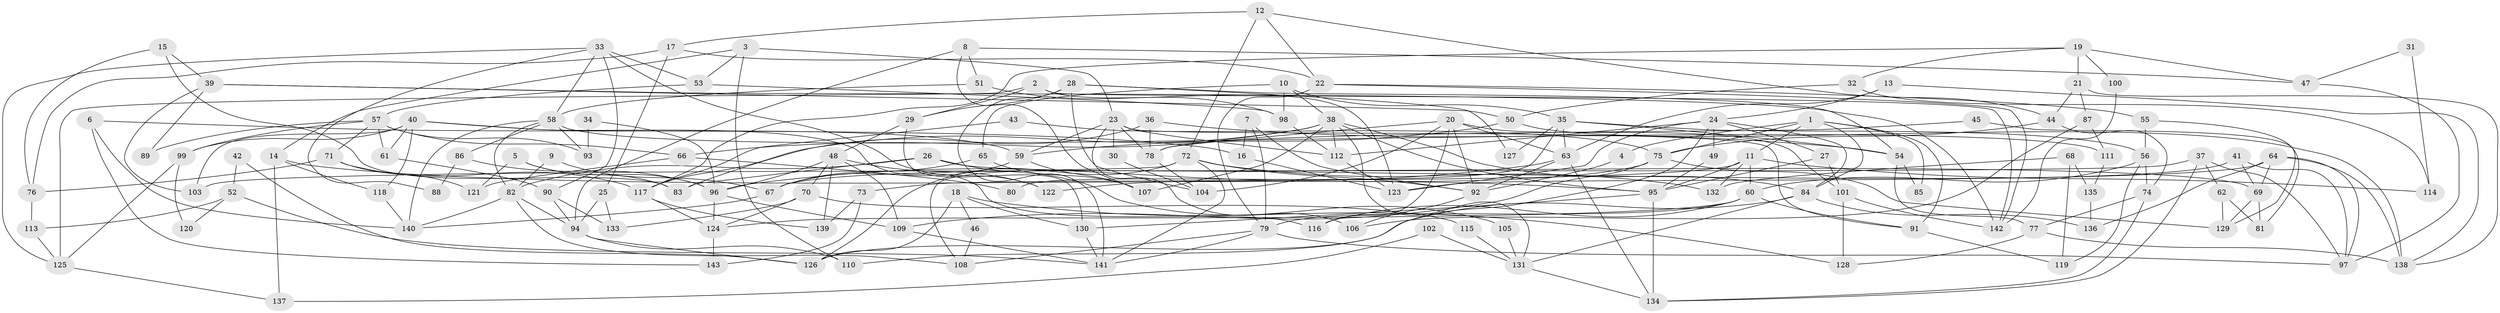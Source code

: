 // coarse degree distribution, {6: 0.14, 4: 0.16, 2: 0.13, 3: 0.21, 7: 0.06, 5: 0.17, 9: 0.06, 11: 0.01, 13: 0.01, 8: 0.05}
// Generated by graph-tools (version 1.1) at 2025/23/03/03/25 07:23:59]
// undirected, 143 vertices, 286 edges
graph export_dot {
graph [start="1"]
  node [color=gray90,style=filled];
  1;
  2;
  3;
  4;
  5;
  6;
  7;
  8;
  9;
  10;
  11;
  12;
  13;
  14;
  15;
  16;
  17;
  18;
  19;
  20;
  21;
  22;
  23;
  24;
  25;
  26;
  27;
  28;
  29;
  30;
  31;
  32;
  33;
  34;
  35;
  36;
  37;
  38;
  39;
  40;
  41;
  42;
  43;
  44;
  45;
  46;
  47;
  48;
  49;
  50;
  51;
  52;
  53;
  54;
  55;
  56;
  57;
  58;
  59;
  60;
  61;
  62;
  63;
  64;
  65;
  66;
  67;
  68;
  69;
  70;
  71;
  72;
  73;
  74;
  75;
  76;
  77;
  78;
  79;
  80;
  81;
  82;
  83;
  84;
  85;
  86;
  87;
  88;
  89;
  90;
  91;
  92;
  93;
  94;
  95;
  96;
  97;
  98;
  99;
  100;
  101;
  102;
  103;
  104;
  105;
  106;
  107;
  108;
  109;
  110;
  111;
  112;
  113;
  114;
  115;
  116;
  117;
  118;
  119;
  120;
  121;
  122;
  123;
  124;
  125;
  126;
  127;
  128;
  129;
  130;
  131;
  132;
  133;
  134;
  135;
  136;
  137;
  138;
  139;
  140;
  141;
  142;
  143;
  1 -- 91;
  1 -- 84;
  1 -- 4;
  1 -- 11;
  1 -- 75;
  1 -- 85;
  2 -- 142;
  2 -- 29;
  2 -- 123;
  2 -- 125;
  3 -- 23;
  3 -- 110;
  3 -- 14;
  3 -- 53;
  4 -- 92;
  5 -- 121;
  5 -- 96;
  5 -- 83;
  6 -- 143;
  6 -- 140;
  6 -- 16;
  7 -- 16;
  7 -- 92;
  7 -- 79;
  8 -- 94;
  8 -- 107;
  8 -- 47;
  8 -- 51;
  9 -- 82;
  9 -- 67;
  10 -- 65;
  10 -- 35;
  10 -- 38;
  10 -- 98;
  11 -- 95;
  11 -- 60;
  11 -- 73;
  11 -- 114;
  11 -- 132;
  12 -- 44;
  12 -- 22;
  12 -- 17;
  12 -- 72;
  13 -- 138;
  13 -- 24;
  13 -- 63;
  14 -- 95;
  14 -- 118;
  14 -- 137;
  15 -- 39;
  15 -- 76;
  15 -- 83;
  16 -- 123;
  17 -- 22;
  17 -- 25;
  17 -- 76;
  18 -- 128;
  18 -- 130;
  18 -- 46;
  18 -- 126;
  19 -- 117;
  19 -- 47;
  19 -- 21;
  19 -- 32;
  19 -- 100;
  20 -- 63;
  20 -- 101;
  20 -- 78;
  20 -- 92;
  20 -- 104;
  20 -- 116;
  21 -- 87;
  21 -- 44;
  21 -- 138;
  22 -- 79;
  22 -- 55;
  22 -- 142;
  23 -- 78;
  23 -- 112;
  23 -- 30;
  23 -- 59;
  23 -- 91;
  23 -- 106;
  24 -- 123;
  24 -- 84;
  24 -- 27;
  24 -- 49;
  24 -- 110;
  24 -- 112;
  25 -- 94;
  25 -- 133;
  26 -- 82;
  26 -- 83;
  26 -- 69;
  26 -- 105;
  27 -- 95;
  27 -- 101;
  28 -- 54;
  28 -- 141;
  28 -- 29;
  28 -- 104;
  28 -- 127;
  29 -- 48;
  29 -- 130;
  30 -- 104;
  31 -- 114;
  31 -- 47;
  32 -- 50;
  32 -- 114;
  33 -- 125;
  33 -- 53;
  33 -- 58;
  33 -- 88;
  33 -- 90;
  33 -- 122;
  34 -- 96;
  34 -- 93;
  35 -- 63;
  35 -- 54;
  35 -- 56;
  35 -- 80;
  35 -- 127;
  36 -- 78;
  36 -- 83;
  36 -- 54;
  37 -- 97;
  37 -- 134;
  37 -- 62;
  37 -- 103;
  38 -- 131;
  38 -- 66;
  38 -- 84;
  38 -- 95;
  38 -- 107;
  38 -- 112;
  38 -- 117;
  39 -- 50;
  39 -- 103;
  39 -- 89;
  39 -- 142;
  40 -- 116;
  40 -- 118;
  40 -- 59;
  40 -- 61;
  40 -- 99;
  40 -- 103;
  41 -- 67;
  41 -- 97;
  41 -- 69;
  42 -- 52;
  42 -- 126;
  43 -- 117;
  43 -- 75;
  44 -- 75;
  44 -- 74;
  45 -- 78;
  45 -- 81;
  46 -- 108;
  47 -- 97;
  48 -- 109;
  48 -- 122;
  48 -- 70;
  48 -- 96;
  48 -- 139;
  49 -- 95;
  50 -- 59;
  50 -- 138;
  51 -- 98;
  51 -- 58;
  52 -- 141;
  52 -- 113;
  52 -- 120;
  53 -- 98;
  53 -- 57;
  54 -- 77;
  54 -- 85;
  55 -- 129;
  55 -- 56;
  56 -- 60;
  56 -- 74;
  56 -- 119;
  57 -- 61;
  57 -- 66;
  57 -- 71;
  57 -- 89;
  57 -- 93;
  57 -- 99;
  58 -- 82;
  58 -- 86;
  58 -- 93;
  58 -- 111;
  58 -- 140;
  59 -- 67;
  59 -- 107;
  60 -- 124;
  60 -- 79;
  60 -- 91;
  60 -- 116;
  61 -- 90;
  62 -- 129;
  62 -- 81;
  63 -- 92;
  63 -- 96;
  63 -- 134;
  64 -- 123;
  64 -- 69;
  64 -- 97;
  64 -- 136;
  64 -- 138;
  65 -- 107;
  65 -- 67;
  66 -- 80;
  66 -- 121;
  67 -- 140;
  68 -- 132;
  68 -- 119;
  68 -- 135;
  69 -- 81;
  69 -- 129;
  70 -- 133;
  70 -- 115;
  70 -- 124;
  71 -- 117;
  71 -- 76;
  71 -- 121;
  72 -- 141;
  72 -- 92;
  72 -- 108;
  72 -- 126;
  72 -- 132;
  73 -- 139;
  73 -- 143;
  74 -- 77;
  74 -- 134;
  75 -- 109;
  75 -- 122;
  75 -- 129;
  76 -- 113;
  77 -- 138;
  77 -- 128;
  78 -- 104;
  79 -- 97;
  79 -- 108;
  79 -- 141;
  82 -- 108;
  82 -- 94;
  82 -- 140;
  84 -- 126;
  84 -- 131;
  84 -- 136;
  86 -- 96;
  86 -- 88;
  87 -- 111;
  87 -- 106;
  90 -- 94;
  90 -- 133;
  91 -- 119;
  92 -- 106;
  94 -- 126;
  94 -- 110;
  95 -- 134;
  95 -- 130;
  96 -- 109;
  96 -- 124;
  98 -- 112;
  99 -- 120;
  99 -- 125;
  100 -- 142;
  101 -- 142;
  101 -- 128;
  102 -- 131;
  102 -- 137;
  105 -- 131;
  109 -- 141;
  111 -- 135;
  112 -- 123;
  113 -- 125;
  115 -- 131;
  117 -- 124;
  117 -- 139;
  118 -- 140;
  124 -- 143;
  125 -- 137;
  130 -- 141;
  131 -- 134;
  135 -- 136;
}
